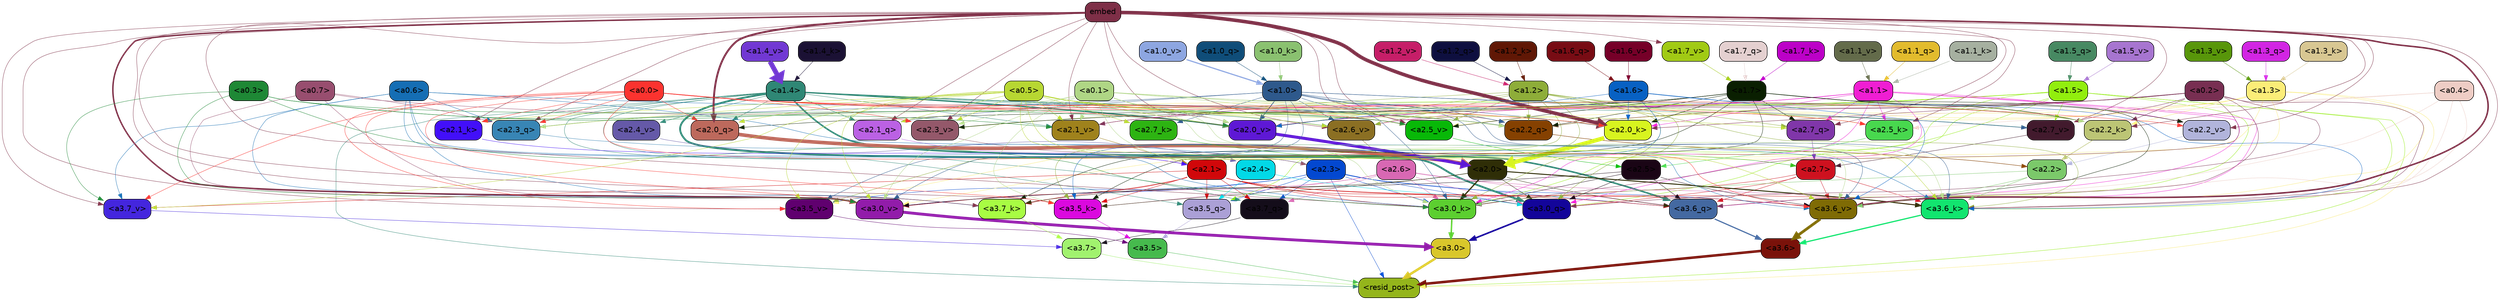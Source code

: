 strict digraph "" {
	graph [bgcolor=transparent,
		layout=dot,
		overlap=false,
		splines=true
	];
	"<a3.7>"	[color=black,
		fillcolor="#a1f26e",
		fontname=Helvetica,
		shape=box,
		style="filled, rounded"];
	"<resid_post>"	[color=black,
		fillcolor="#94b51b",
		fontname=Helvetica,
		shape=box,
		style="filled, rounded"];
	"<a3.7>" -> "<resid_post>"	[color="#a1f26e",
		penwidth=0.6239100098609924];
	"<a3.6>"	[color=black,
		fillcolor="#7a120a",
		fontname=Helvetica,
		shape=box,
		style="filled, rounded"];
	"<a3.6>" -> "<resid_post>"	[color="#7a120a",
		penwidth=4.569062113761902];
	"<a3.5>"	[color=black,
		fillcolor="#46ba4d",
		fontname=Helvetica,
		shape=box,
		style="filled, rounded"];
	"<a3.5>" -> "<resid_post>"	[color="#46ba4d",
		penwidth=0.6];
	"<a3.0>"	[color=black,
		fillcolor="#d9c72b",
		fontname=Helvetica,
		shape=box,
		style="filled, rounded"];
	"<a3.0>" -> "<resid_post>"	[color="#d9c72b",
		penwidth=4.283544182777405];
	"<a2.3>"	[color=black,
		fillcolor="#0348d0",
		fontname=Helvetica,
		shape=box,
		style="filled, rounded"];
	"<a2.3>" -> "<resid_post>"	[color="#0348d0",
		penwidth=0.6];
	"<a3.7_q>"	[color=black,
		fillcolor="#140d1a",
		fontname=Helvetica,
		shape=box,
		style="filled, rounded"];
	"<a2.3>" -> "<a3.7_q>"	[color="#0348d0",
		penwidth=0.6];
	"<a3.6_q>"	[color=black,
		fillcolor="#4469a1",
		fontname=Helvetica,
		shape=box,
		style="filled, rounded"];
	"<a2.3>" -> "<a3.6_q>"	[color="#0348d0",
		penwidth=0.6];
	"<a3.5_q>"	[color=black,
		fillcolor="#aba0d6",
		fontname=Helvetica,
		shape=box,
		style="filled, rounded"];
	"<a2.3>" -> "<a3.5_q>"	[color="#0348d0",
		penwidth=0.6];
	"<a3.0_q>"	[color=black,
		fillcolor="#13059a",
		fontname=Helvetica,
		shape=box,
		style="filled, rounded"];
	"<a2.3>" -> "<a3.0_q>"	[color="#0348d0",
		penwidth=0.6];
	"<a3.0_k>"	[color=black,
		fillcolor="#5ccf30",
		fontname=Helvetica,
		shape=box,
		style="filled, rounded"];
	"<a2.3>" -> "<a3.0_k>"	[color="#0348d0",
		penwidth=0.6];
	"<a3.6_v>"	[color=black,
		fillcolor="#7f6b05",
		fontname=Helvetica,
		shape=box,
		style="filled, rounded"];
	"<a2.3>" -> "<a3.6_v>"	[color="#0348d0",
		penwidth=0.6];
	"<a3.5_v>"	[color=black,
		fillcolor="#60006f",
		fontname=Helvetica,
		shape=box,
		style="filled, rounded"];
	"<a2.3>" -> "<a3.5_v>"	[color="#0348d0",
		penwidth=0.6];
	"<a3.0_v>"	[color=black,
		fillcolor="#921caa",
		fontname=Helvetica,
		shape=box,
		style="filled, rounded"];
	"<a2.3>" -> "<a3.0_v>"	[color="#0348d0",
		penwidth=0.6];
	"<a1.5>"	[color=black,
		fillcolor="#92ee0e",
		fontname=Helvetica,
		shape=box,
		style="filled, rounded"];
	"<a1.5>" -> "<resid_post>"	[color="#92ee0e",
		penwidth=0.6];
	"<a1.5>" -> "<a3.6_q>"	[color="#92ee0e",
		penwidth=0.6];
	"<a1.5>" -> "<a3.5_q>"	[color="#92ee0e",
		penwidth=0.6];
	"<a1.5>" -> "<a3.0_q>"	[color="#92ee0e",
		penwidth=0.6];
	"<a3.6_k>"	[color=black,
		fillcolor="#12e56f",
		fontname=Helvetica,
		shape=box,
		style="filled, rounded"];
	"<a1.5>" -> "<a3.6_k>"	[color="#92ee0e",
		penwidth=0.6];
	"<a1.5>" -> "<a3.0_k>"	[color="#92ee0e",
		penwidth=0.6];
	"<a2.2_q>"	[color=black,
		fillcolor="#854101",
		fontname=Helvetica,
		shape=box,
		style="filled, rounded"];
	"<a1.5>" -> "<a2.2_q>"	[color="#92ee0e",
		penwidth=0.6];
	"<a2.7_v>"	[color=black,
		fillcolor="#421a2d",
		fontname=Helvetica,
		shape=box,
		style="filled, rounded"];
	"<a1.5>" -> "<a2.7_v>"	[color="#92ee0e",
		penwidth=0.6];
	"<a2.6_v>"	[color=black,
		fillcolor="#8b6f23",
		fontname=Helvetica,
		shape=box,
		style="filled, rounded"];
	"<a1.5>" -> "<a2.6_v>"	[color="#92ee0e",
		penwidth=0.6];
	"<a2.1_v>"	[color=black,
		fillcolor="#9f821c",
		fontname=Helvetica,
		shape=box,
		style="filled, rounded"];
	"<a1.5>" -> "<a2.1_v>"	[color="#92ee0e",
		penwidth=0.6];
	"<a1.4>"	[color=black,
		fillcolor="#2f8775",
		fontname=Helvetica,
		shape=box,
		style="filled, rounded"];
	"<a1.4>" -> "<resid_post>"	[color="#2f8775",
		penwidth=0.6];
	"<a1.4>" -> "<a3.7_q>"	[color="#2f8775",
		penwidth=0.6];
	"<a1.4>" -> "<a3.6_q>"	[color="#2f8775",
		penwidth=2.7536282539367676];
	"<a1.4>" -> "<a3.5_q>"	[color="#2f8775",
		penwidth=0.6];
	"<a1.4>" -> "<a3.0_q>"	[color="#2f8775",
		penwidth=3.3369133472442627];
	"<a2.3_q>"	[color=black,
		fillcolor="#3885b5",
		fontname=Helvetica,
		shape=box,
		style="filled, rounded"];
	"<a1.4>" -> "<a2.3_q>"	[color="#2f8775",
		penwidth=0.6];
	"<a1.4>" -> "<a2.2_q>"	[color="#2f8775",
		penwidth=0.6];
	"<a2.1_q>"	[color=black,
		fillcolor="#bb61e4",
		fontname=Helvetica,
		shape=box,
		style="filled, rounded"];
	"<a1.4>" -> "<a2.1_q>"	[color="#2f8775",
		penwidth=0.6];
	"<a2.0_q>"	[color=black,
		fillcolor="#bd695c",
		fontname=Helvetica,
		shape=box,
		style="filled, rounded"];
	"<a1.4>" -> "<a2.0_q>"	[color="#2f8775",
		penwidth=0.6];
	"<a2.1_k>"	[color=black,
		fillcolor="#420ff9",
		fontname=Helvetica,
		shape=box,
		style="filled, rounded"];
	"<a1.4>" -> "<a2.1_k>"	[color="#2f8775",
		penwidth=0.6];
	"<a1.4>" -> "<a2.7_v>"	[color="#2f8775",
		penwidth=0.6];
	"<a1.4>" -> "<a2.6_v>"	[color="#2f8775",
		penwidth=0.6];
	"<a2.5_v>"	[color=black,
		fillcolor="#08b808",
		fontname=Helvetica,
		shape=box,
		style="filled, rounded"];
	"<a1.4>" -> "<a2.5_v>"	[color="#2f8775",
		penwidth=0.6];
	"<a2.4_v>"	[color=black,
		fillcolor="#6559a8",
		fontname=Helvetica,
		shape=box,
		style="filled, rounded"];
	"<a1.4>" -> "<a2.4_v>"	[color="#2f8775",
		penwidth=0.6];
	"<a1.4>" -> "<a2.1_v>"	[color="#2f8775",
		penwidth=0.6];
	"<a2.0_v>"	[color=black,
		fillcolor="#5e18d5",
		fontname=Helvetica,
		shape=box,
		style="filled, rounded"];
	"<a1.4>" -> "<a2.0_v>"	[color="#2f8775",
		penwidth=2.2818827629089355];
	"<a1.3>"	[color=black,
		fillcolor="#fbed78",
		fontname=Helvetica,
		shape=box,
		style="filled, rounded"];
	"<a1.3>" -> "<resid_post>"	[color="#fbed78",
		penwidth=0.6];
	"<a1.3>" -> "<a3.6_v>"	[color="#fbed78",
		penwidth=0.6];
	"<a1.3>" -> "<a3.5_v>"	[color="#fbed78",
		penwidth=0.6];
	"<a1.3>" -> "<a3.0_v>"	[color="#fbed78",
		penwidth=0.6];
	"<a1.3>" -> "<a2.2_q>"	[color="#fbed78",
		penwidth=0.6];
	"<a1.3>" -> "<a2.1_q>"	[color="#fbed78",
		penwidth=0.6];
	"<a2.2_k>"	[color=black,
		fillcolor="#bcc575",
		fontname=Helvetica,
		shape=box,
		style="filled, rounded"];
	"<a1.3>" -> "<a2.2_k>"	[color="#fbed78",
		penwidth=0.6];
	"<a1.3>" -> "<a2.5_v>"	[color="#fbed78",
		penwidth=0.6];
	"<a3.7_q>" -> "<a3.7>"	[color="#140d1a",
		penwidth=0.6];
	"<a3.6_q>" -> "<a3.6>"	[color="#4469a1",
		penwidth=2.0344843566417694];
	"<a3.5_q>" -> "<a3.5>"	[color="#aba0d6",
		penwidth=0.6];
	"<a3.0_q>" -> "<a3.0>"	[color="#13059a",
		penwidth=2.863015294075012];
	"<a3.7_k>"	[color=black,
		fillcolor="#a8fc43",
		fontname=Helvetica,
		shape=box,
		style="filled, rounded"];
	"<a3.7_k>" -> "<a3.7>"	[color="#a8fc43",
		penwidth=0.6];
	"<a3.6_k>" -> "<a3.6>"	[color="#12e56f",
		penwidth=2.1770318150520325];
	"<a3.5_k>"	[color=black,
		fillcolor="#db09df",
		fontname=Helvetica,
		shape=box,
		style="filled, rounded"];
	"<a3.5_k>" -> "<a3.5>"	[color="#db09df",
		penwidth=0.6];
	"<a3.0_k>" -> "<a3.0>"	[color="#5ccf30",
		penwidth=2.6323853135108948];
	"<a3.7_v>"	[color=black,
		fillcolor="#4426de",
		fontname=Helvetica,
		shape=box,
		style="filled, rounded"];
	"<a3.7_v>" -> "<a3.7>"	[color="#4426de",
		penwidth=0.6];
	"<a3.6_v>" -> "<a3.6>"	[color="#7f6b05",
		penwidth=4.972373723983765];
	"<a3.5_v>" -> "<a3.5>"	[color="#60006f",
		penwidth=0.6];
	"<a3.0_v>" -> "<a3.0>"	[color="#921caa",
		penwidth=5.1638524532318115];
	"<a2.6>"	[color=black,
		fillcolor="#d868b3",
		fontname=Helvetica,
		shape=box,
		style="filled, rounded"];
	"<a2.6>" -> "<a3.7_q>"	[color="#d868b3",
		penwidth=0.6];
	"<a2.6>" -> "<a3.6_q>"	[color="#d868b3",
		penwidth=0.6];
	"<a2.6>" -> "<a3.0_q>"	[color="#d868b3",
		penwidth=0.6];
	"<a2.6>" -> "<a3.7_k>"	[color="#d868b3",
		penwidth=0.6];
	"<a2.6>" -> "<a3.6_k>"	[color="#d868b3",
		penwidth=0.6];
	"<a2.6>" -> "<a3.5_k>"	[color="#d868b3",
		penwidth=0.6];
	"<a2.6>" -> "<a3.0_k>"	[color="#d868b3",
		penwidth=0.6];
	"<a2.1>"	[color=black,
		fillcolor="#d1070a",
		fontname=Helvetica,
		shape=box,
		style="filled, rounded"];
	"<a2.1>" -> "<a3.7_q>"	[color="#d1070a",
		penwidth=0.6];
	"<a2.1>" -> "<a3.6_q>"	[color="#d1070a",
		penwidth=0.6];
	"<a2.1>" -> "<a3.5_q>"	[color="#d1070a",
		penwidth=0.6];
	"<a2.1>" -> "<a3.0_q>"	[color="#d1070a",
		penwidth=0.6];
	"<a2.1>" -> "<a3.7_k>"	[color="#d1070a",
		penwidth=0.6];
	"<a2.1>" -> "<a3.6_k>"	[color="#d1070a",
		penwidth=0.6];
	"<a2.1>" -> "<a3.5_k>"	[color="#d1070a",
		penwidth=0.6];
	"<a2.1>" -> "<a3.0_k>"	[color="#d1070a",
		penwidth=0.6];
	"<a2.1>" -> "<a3.7_v>"	[color="#d1070a",
		penwidth=0.6];
	"<a2.1>" -> "<a3.6_v>"	[color="#d1070a",
		penwidth=0.6];
	"<a2.1>" -> "<a3.0_v>"	[color="#d1070a",
		penwidth=0.6];
	"<a2.7>"	[color=black,
		fillcolor="#ce111f",
		fontname=Helvetica,
		shape=box,
		style="filled, rounded"];
	"<a2.7>" -> "<a3.6_q>"	[color="#ce111f",
		penwidth=0.6];
	"<a2.7>" -> "<a3.0_q>"	[color="#ce111f",
		penwidth=0.6];
	"<a2.7>" -> "<a3.6_k>"	[color="#ce111f",
		penwidth=0.6];
	"<a2.7>" -> "<a3.0_k>"	[color="#ce111f",
		penwidth=0.6];
	"<a2.7>" -> "<a3.6_v>"	[color="#ce111f",
		penwidth=0.6];
	"<a2.5>"	[color=black,
		fillcolor="#1a0515",
		fontname=Helvetica,
		shape=box,
		style="filled, rounded"];
	"<a2.5>" -> "<a3.6_q>"	[color="#1a0515",
		penwidth=0.6];
	"<a2.5>" -> "<a3.0_q>"	[color="#1a0515",
		penwidth=0.6];
	"<a2.5>" -> "<a3.0_k>"	[color="#1a0515",
		penwidth=0.6];
	"<a2.5>" -> "<a3.6_v>"	[color="#1a0515",
		penwidth=0.6];
	"<a2.5>" -> "<a3.0_v>"	[color="#1a0515",
		penwidth=0.6];
	"<a2.0>"	[color=black,
		fillcolor="#2f2e07",
		fontname=Helvetica,
		shape=box,
		style="filled, rounded"];
	"<a2.0>" -> "<a3.6_q>"	[color="#2f2e07",
		penwidth=0.6];
	"<a2.0>" -> "<a3.0_q>"	[color="#2f2e07",
		penwidth=0.6];
	"<a2.0>" -> "<a3.7_k>"	[color="#2f2e07",
		penwidth=0.6];
	"<a2.0>" -> "<a3.6_k>"	[color="#2f2e07",
		penwidth=1.7047871947288513];
	"<a2.0>" -> "<a3.5_k>"	[color="#2f2e07",
		penwidth=0.6];
	"<a2.0>" -> "<a3.0_k>"	[color="#2f2e07",
		penwidth=2.239806979894638];
	"<a1.1>"	[color=black,
		fillcolor="#ef1ed3",
		fontname=Helvetica,
		shape=box,
		style="filled, rounded"];
	"<a1.1>" -> "<a3.6_q>"	[color="#ef1ed3",
		penwidth=0.6];
	"<a1.1>" -> "<a3.0_q>"	[color="#ef1ed3",
		penwidth=0.6];
	"<a1.1>" -> "<a3.0_k>"	[color="#ef1ed3",
		penwidth=0.6];
	"<a1.1>" -> "<a3.6_v>"	[color="#ef1ed3",
		penwidth=0.6];
	"<a2.7_q>"	[color=black,
		fillcolor="#8036a9",
		fontname=Helvetica,
		shape=box,
		style="filled, rounded"];
	"<a1.1>" -> "<a2.7_q>"	[color="#ef1ed3",
		penwidth=0.6];
	"<a2.5_k>"	[color=black,
		fillcolor="#48d84e",
		fontname=Helvetica,
		shape=box,
		style="filled, rounded"];
	"<a1.1>" -> "<a2.5_k>"	[color="#ef1ed3",
		penwidth=0.6];
	"<a2.0_k>"	[color=black,
		fillcolor="#d8f41f",
		fontname=Helvetica,
		shape=box,
		style="filled, rounded"];
	"<a1.1>" -> "<a2.0_k>"	[color="#ef1ed3",
		penwidth=0.6];
	"<a1.1>" -> "<a2.6_v>"	[color="#ef1ed3",
		penwidth=0.6];
	"<a2.2_v>"	[color=black,
		fillcolor="#b1b4db",
		fontname=Helvetica,
		shape=box,
		style="filled, rounded"];
	"<a1.1>" -> "<a2.2_v>"	[color="#ef1ed3",
		penwidth=0.6];
	"<a1.1>" -> "<a2.1_v>"	[color="#ef1ed3",
		penwidth=0.6];
	"<a1.1>" -> "<a2.0_v>"	[color="#ef1ed3",
		penwidth=0.6];
	"<a0.4>"	[color=black,
		fillcolor="#eecdc5",
		fontname=Helvetica,
		shape=box,
		style="filled, rounded"];
	"<a0.4>" -> "<a3.6_q>"	[color="#eecdc5",
		penwidth=0.6];
	"<a0.4>" -> "<a3.0_q>"	[color="#eecdc5",
		penwidth=0.6];
	"<a0.4>" -> "<a3.6_k>"	[color="#eecdc5",
		penwidth=0.6];
	"<a0.4>" -> "<a2.5_k>"	[color="#eecdc5",
		penwidth=0.6];
	"<a0.4>" -> "<a2.0_k>"	[color="#eecdc5",
		penwidth=0.6];
	"<a0.2>"	[color=black,
		fillcolor="#782f52",
		fontname=Helvetica,
		shape=box,
		style="filled, rounded"];
	"<a0.2>" -> "<a3.6_q>"	[color="#782f52",
		penwidth=0.6];
	"<a0.2>" -> "<a3.0_q>"	[color="#782f52",
		penwidth=0.6];
	"<a0.2>" -> "<a3.6_k>"	[color="#782f52",
		penwidth=0.6];
	"<a0.2>" -> "<a3.0_k>"	[color="#782f52",
		penwidth=0.6];
	"<a0.2>" -> "<a2.2_q>"	[color="#782f52",
		penwidth=0.6];
	"<a0.2>" -> "<a2.2_k>"	[color="#782f52",
		penwidth=0.6];
	"<a0.2>" -> "<a2.0_k>"	[color="#782f52",
		penwidth=0.6];
	"<a0.2>" -> "<a2.7_v>"	[color="#782f52",
		penwidth=0.6];
	"<a0.2>" -> "<a2.1_v>"	[color="#782f52",
		penwidth=0.6];
	"<a0.2>" -> "<a2.0_v>"	[color="#782f52",
		penwidth=0.6];
	"<a2.4>"	[color=black,
		fillcolor="#02d9e7",
		fontname=Helvetica,
		shape=box,
		style="filled, rounded"];
	"<a2.4>" -> "<a3.5_q>"	[color="#02d9e7",
		penwidth=0.6];
	"<a2.4>" -> "<a3.0_q>"	[color="#02d9e7",
		penwidth=0.6];
	"<a1.2>"	[color=black,
		fillcolor="#8ead39",
		fontname=Helvetica,
		shape=box,
		style="filled, rounded"];
	"<a1.2>" -> "<a3.0_q>"	[color="#8ead39",
		penwidth=0.6];
	"<a1.2>" -> "<a3.6_k>"	[color="#8ead39",
		penwidth=0.6];
	"<a1.2>" -> "<a3.5_k>"	[color="#8ead39",
		penwidth=0.6];
	"<a1.2>" -> "<a3.0_k>"	[color="#8ead39",
		penwidth=0.6];
	"<a1.2>" -> "<a3.5_v>"	[color="#8ead39",
		penwidth=0.6];
	"<a1.2>" -> "<a2.7_q>"	[color="#8ead39",
		penwidth=0.6];
	"<a1.2>" -> "<a2.2_q>"	[color="#8ead39",
		penwidth=0.6];
	"<a1.2>" -> "<a2.2_k>"	[color="#8ead39",
		penwidth=0.6];
	"<a1.2>" -> "<a2.6_v>"	[color="#8ead39",
		penwidth=0.6];
	"<a1.2>" -> "<a2.5_v>"	[color="#8ead39",
		penwidth=0.6];
	"<a2.3_v>"	[color=black,
		fillcolor="#94586a",
		fontname=Helvetica,
		shape=box,
		style="filled, rounded"];
	"<a1.2>" -> "<a2.3_v>"	[color="#8ead39",
		penwidth=0.6];
	"<a1.2>" -> "<a2.0_v>"	[color="#8ead39",
		penwidth=0.6];
	"<a1.7>"	[color=black,
		fillcolor="#0a1f01",
		fontname=Helvetica,
		shape=box,
		style="filled, rounded"];
	"<a1.7>" -> "<a3.7_k>"	[color="#0a1f01",
		penwidth=0.6];
	"<a1.7>" -> "<a3.5_k>"	[color="#0a1f01",
		penwidth=0.6];
	"<a1.7>" -> "<a3.6_v>"	[color="#0a1f01",
		penwidth=0.6];
	"<a1.7>" -> "<a2.7_q>"	[color="#0a1f01",
		penwidth=0.6];
	"<a1.7>" -> "<a2.2_q>"	[color="#0a1f01",
		penwidth=0.6];
	"<a1.7>" -> "<a2.0_q>"	[color="#0a1f01",
		penwidth=0.6];
	"<a1.7>" -> "<a2.2_k>"	[color="#0a1f01",
		penwidth=0.6];
	"<a1.7>" -> "<a2.0_k>"	[color="#0a1f01",
		penwidth=0.6];
	"<a1.7>" -> "<a2.5_v>"	[color="#0a1f01",
		penwidth=0.6];
	"<a1.7>" -> "<a2.3_v>"	[color="#0a1f01",
		penwidth=0.6];
	"<a1.7>" -> "<a2.2_v>"	[color="#0a1f01",
		penwidth=0.6];
	"<a0.7>"	[color=black,
		fillcolor="#984e6f",
		fontname=Helvetica,
		shape=box,
		style="filled, rounded"];
	"<a0.7>" -> "<a3.7_k>"	[color="#984e6f",
		penwidth=0.6];
	"<a0.7>" -> "<a3.0_v>"	[color="#984e6f",
		penwidth=0.6];
	"<a0.7>" -> "<a2.3_q>"	[color="#984e6f",
		penwidth=0.6];
	"<a0.7>" -> "<a2.2_q>"	[color="#984e6f",
		penwidth=0.6];
	"<a0.6>"	[color=black,
		fillcolor="#156eb4",
		fontname=Helvetica,
		shape=box,
		style="filled, rounded"];
	"<a0.6>" -> "<a3.7_k>"	[color="#156eb4",
		penwidth=0.6];
	"<a0.6>" -> "<a3.6_k>"	[color="#156eb4",
		penwidth=0.6];
	"<a0.6>" -> "<a3.0_k>"	[color="#156eb4",
		penwidth=0.6];
	"<a0.6>" -> "<a3.7_v>"	[color="#156eb4",
		penwidth=0.6];
	"<a0.6>" -> "<a3.6_v>"	[color="#156eb4",
		penwidth=0.6];
	"<a0.6>" -> "<a3.0_v>"	[color="#156eb4",
		penwidth=0.6];
	"<a0.6>" -> "<a2.3_q>"	[color="#156eb4",
		penwidth=0.6];
	"<a0.6>" -> "<a2.2_q>"	[color="#156eb4",
		penwidth=0.6];
	embed	[color=black,
		fillcolor="#7e2f47",
		fontname=Helvetica,
		shape=box,
		style="filled, rounded"];
	embed -> "<a3.7_k>"	[color="#7e2f47",
		penwidth=0.6];
	embed -> "<a3.6_k>"	[color="#7e2f47",
		penwidth=0.6];
	embed -> "<a3.5_k>"	[color="#7e2f47",
		penwidth=0.6];
	embed -> "<a3.0_k>"	[color="#7e2f47",
		penwidth=0.6];
	embed -> "<a3.7_v>"	[color="#7e2f47",
		penwidth=0.6];
	embed -> "<a3.6_v>"	[color="#7e2f47",
		penwidth=2.7369276881217957];
	embed -> "<a3.5_v>"	[color="#7e2f47",
		penwidth=0.6];
	embed -> "<a3.0_v>"	[color="#7e2f47",
		penwidth=2.5778204202651978];
	embed -> "<a2.7_q>"	[color="#7e2f47",
		penwidth=0.6];
	embed -> "<a2.3_q>"	[color="#7e2f47",
		penwidth=0.6];
	embed -> "<a2.2_q>"	[color="#7e2f47",
		penwidth=0.6];
	embed -> "<a2.1_q>"	[color="#7e2f47",
		penwidth=0.6];
	embed -> "<a2.0_q>"	[color="#7e2f47",
		penwidth=3.459219217300415];
	embed -> "<a2.5_k>"	[color="#7e2f47",
		penwidth=0.6];
	embed -> "<a2.2_k>"	[color="#7e2f47",
		penwidth=0.6363201141357422];
	embed -> "<a2.1_k>"	[color="#7e2f47",
		penwidth=0.6];
	embed -> "<a2.0_k>"	[color="#7e2f47",
		penwidth=6.407642982900143];
	embed -> "<a2.7_v>"	[color="#7e2f47",
		penwidth=0.6];
	embed -> "<a2.6_v>"	[color="#7e2f47",
		penwidth=0.6];
	embed -> "<a2.5_v>"	[color="#7e2f47",
		penwidth=0.6];
	embed -> "<a2.3_v>"	[color="#7e2f47",
		penwidth=0.6];
	embed -> "<a2.2_v>"	[color="#7e2f47",
		penwidth=0.6175012588500977];
	embed -> "<a2.1_v>"	[color="#7e2f47",
		penwidth=0.6];
	embed -> "<a2.0_v>"	[color="#7e2f47",
		penwidth=0.6];
	"<a1.7_v>"	[color=black,
		fillcolor="#a1ca14",
		fontname=Helvetica,
		shape=box,
		style="filled, rounded"];
	embed -> "<a1.7_v>"	[color="#7e2f47",
		penwidth=0.6];
	"<a2.2>"	[color=black,
		fillcolor="#7bc96a",
		fontname=Helvetica,
		shape=box,
		style="filled, rounded"];
	"<a2.2>" -> "<a3.6_k>"	[color="#7bc96a",
		penwidth=0.6];
	"<a2.2>" -> "<a3.0_k>"	[color="#7bc96a",
		penwidth=0.6];
	"<a2.2>" -> "<a3.6_v>"	[color="#7bc96a",
		penwidth=0.6];
	"<a1.6>"	[color=black,
		fillcolor="#0861c3",
		fontname=Helvetica,
		shape=box,
		style="filled, rounded"];
	"<a1.6>" -> "<a3.6_k>"	[color="#0861c3",
		penwidth=0.6];
	"<a1.6>" -> "<a3.5_k>"	[color="#0861c3",
		penwidth=0.6];
	"<a1.6>" -> "<a3.6_v>"	[color="#0861c3",
		penwidth=0.6];
	"<a1.6>" -> "<a2.0_k>"	[color="#0861c3",
		penwidth=0.6];
	"<a1.6>" -> "<a2.0_v>"	[color="#0861c3",
		penwidth=0.6];
	"<a1.0>"	[color=black,
		fillcolor="#2e598c",
		fontname=Helvetica,
		shape=box,
		style="filled, rounded"];
	"<a1.0>" -> "<a3.6_k>"	[color="#2e598c",
		penwidth=0.6];
	"<a1.0>" -> "<a3.0_k>"	[color="#2e598c",
		penwidth=0.6];
	"<a1.0>" -> "<a3.6_v>"	[color="#2e598c",
		penwidth=0.6];
	"<a1.0>" -> "<a3.5_v>"	[color="#2e598c",
		penwidth=0.6];
	"<a1.0>" -> "<a3.0_v>"	[color="#2e598c",
		penwidth=0.6];
	"<a1.0>" -> "<a2.3_q>"	[color="#2e598c",
		penwidth=0.6];
	"<a1.0>" -> "<a2.2_q>"	[color="#2e598c",
		penwidth=0.6];
	"<a1.0>" -> "<a2.1_q>"	[color="#2e598c",
		penwidth=0.6];
	"<a2.7_k>"	[color=black,
		fillcolor="#2db412",
		fontname=Helvetica,
		shape=box,
		style="filled, rounded"];
	"<a1.0>" -> "<a2.7_k>"	[color="#2e598c",
		penwidth=0.6];
	"<a1.0>" -> "<a2.2_k>"	[color="#2e598c",
		penwidth=0.6];
	"<a1.0>" -> "<a2.0_k>"	[color="#2e598c",
		penwidth=0.6];
	"<a1.0>" -> "<a2.7_v>"	[color="#2e598c",
		penwidth=0.6];
	"<a1.0>" -> "<a2.6_v>"	[color="#2e598c",
		penwidth=0.6];
	"<a1.0>" -> "<a2.0_v>"	[color="#2e598c",
		penwidth=1.2978954315185547];
	"<a0.5>"	[color=black,
		fillcolor="#b7d732",
		fontname=Helvetica,
		shape=box,
		style="filled, rounded"];
	"<a0.5>" -> "<a3.6_k>"	[color="#b7d732",
		penwidth=0.6];
	"<a0.5>" -> "<a3.7_v>"	[color="#b7d732",
		penwidth=0.6];
	"<a0.5>" -> "<a3.6_v>"	[color="#b7d732",
		penwidth=0.6];
	"<a0.5>" -> "<a3.5_v>"	[color="#b7d732",
		penwidth=0.6];
	"<a0.5>" -> "<a3.0_v>"	[color="#b7d732",
		penwidth=0.6];
	"<a0.5>" -> "<a2.7_q>"	[color="#b7d732",
		penwidth=0.6];
	"<a0.5>" -> "<a2.3_q>"	[color="#b7d732",
		penwidth=0.6];
	"<a0.5>" -> "<a2.2_q>"	[color="#b7d732",
		penwidth=0.6];
	"<a0.5>" -> "<a2.1_q>"	[color="#b7d732",
		penwidth=0.6];
	"<a0.5>" -> "<a2.0_q>"	[color="#b7d732",
		penwidth=0.6];
	"<a0.5>" -> "<a2.7_k>"	[color="#b7d732",
		penwidth=0.6];
	"<a0.5>" -> "<a2.5_k>"	[color="#b7d732",
		penwidth=0.6];
	"<a0.5>" -> "<a2.2_k>"	[color="#b7d732",
		penwidth=0.6];
	"<a0.5>" -> "<a2.1_k>"	[color="#b7d732",
		penwidth=0.6];
	"<a0.5>" -> "<a2.0_k>"	[color="#b7d732",
		penwidth=0.7721366882324219];
	"<a0.5>" -> "<a2.6_v>"	[color="#b7d732",
		penwidth=0.6];
	"<a0.5>" -> "<a2.3_v>"	[color="#b7d732",
		penwidth=0.6];
	"<a0.5>" -> "<a2.1_v>"	[color="#b7d732",
		penwidth=0.6];
	"<a0.5>" -> "<a2.0_v>"	[color="#b7d732",
		penwidth=0.6];
	"<a0.1>"	[color=black,
		fillcolor="#afd685",
		fontname=Helvetica,
		shape=box,
		style="filled, rounded"];
	"<a0.1>" -> "<a3.6_k>"	[color="#afd685",
		penwidth=0.6];
	"<a0.1>" -> "<a3.5_k>"	[color="#afd685",
		penwidth=0.6];
	"<a0.1>" -> "<a3.0_k>"	[color="#afd685",
		penwidth=0.6];
	"<a0.1>" -> "<a3.6_v>"	[color="#afd685",
		penwidth=0.6];
	"<a0.1>" -> "<a3.0_v>"	[color="#afd685",
		penwidth=0.6];
	"<a0.1>" -> "<a2.3_q>"	[color="#afd685",
		penwidth=0.6];
	"<a0.1>" -> "<a2.2_q>"	[color="#afd685",
		penwidth=0.6];
	"<a0.1>" -> "<a2.2_k>"	[color="#afd685",
		penwidth=0.6];
	"<a0.1>" -> "<a2.0_k>"	[color="#afd685",
		penwidth=0.6];
	"<a0.1>" -> "<a2.5_v>"	[color="#afd685",
		penwidth=0.6];
	"<a0.1>" -> "<a2.3_v>"	[color="#afd685",
		penwidth=0.6];
	"<a0.1>" -> "<a2.1_v>"	[color="#afd685",
		penwidth=0.6];
	"<a0.1>" -> "<a2.0_v>"	[color="#afd685",
		penwidth=0.6];
	"<a0.0>"	[color=black,
		fillcolor="#fb332f",
		fontname=Helvetica,
		shape=box,
		style="filled, rounded"];
	"<a0.0>" -> "<a3.5_k>"	[color="#fb332f",
		penwidth=0.6];
	"<a0.0>" -> "<a3.7_v>"	[color="#fb332f",
		penwidth=0.6];
	"<a0.0>" -> "<a3.6_v>"	[color="#fb332f",
		penwidth=0.6];
	"<a0.0>" -> "<a3.5_v>"	[color="#fb332f",
		penwidth=0.6];
	"<a0.0>" -> "<a3.0_v>"	[color="#fb332f",
		penwidth=0.6];
	"<a0.0>" -> "<a2.3_q>"	[color="#fb332f",
		penwidth=0.6];
	"<a0.0>" -> "<a2.0_q>"	[color="#fb332f",
		penwidth=0.6];
	"<a0.0>" -> "<a2.5_k>"	[color="#fb332f",
		penwidth=0.6];
	"<a0.0>" -> "<a2.1_k>"	[color="#fb332f",
		penwidth=0.6];
	"<a0.0>" -> "<a2.0_k>"	[color="#fb332f",
		penwidth=0.6];
	"<a0.0>" -> "<a2.5_v>"	[color="#fb332f",
		penwidth=0.6];
	"<a0.0>" -> "<a2.3_v>"	[color="#fb332f",
		penwidth=0.6];
	"<a0.0>" -> "<a2.2_v>"	[color="#fb332f",
		penwidth=0.6];
	"<a0.0>" -> "<a2.0_v>"	[color="#fb332f",
		penwidth=0.6];
	"<a0.3>"	[color=black,
		fillcolor="#1e8835",
		fontname=Helvetica,
		shape=box,
		style="filled, rounded"];
	"<a0.3>" -> "<a3.0_k>"	[color="#1e8835",
		penwidth=0.6];
	"<a0.3>" -> "<a3.7_v>"	[color="#1e8835",
		penwidth=0.6];
	"<a0.3>" -> "<a3.0_v>"	[color="#1e8835",
		penwidth=0.6];
	"<a0.3>" -> "<a2.5_v>"	[color="#1e8835",
		penwidth=0.6];
	"<a0.3>" -> "<a2.1_v>"	[color="#1e8835",
		penwidth=0.6];
	"<a0.3>" -> "<a2.0_v>"	[color="#1e8835",
		penwidth=0.6];
	"<a2.7_q>" -> "<a2.7>"	[color="#8036a9",
		penwidth=0.6];
	"<a2.3_q>" -> "<a2.3>"	[color="#3885b5",
		penwidth=0.6];
	"<a2.2_q>" -> "<a2.2>"	[color="#854101",
		penwidth=0.7441773414611816];
	"<a2.1_q>" -> "<a2.1>"	[color="#bb61e4",
		penwidth=0.6];
	"<a2.0_q>" -> "<a2.0>"	[color="#bd695c",
		penwidth=6.422367453575134];
	"<a2.7_k>" -> "<a2.7>"	[color="#2db412",
		penwidth=0.6];
	"<a2.5_k>" -> "<a2.5>"	[color="#48d84e",
		penwidth=0.6];
	"<a2.2_k>" -> "<a2.2>"	[color="#bcc575",
		penwidth=0.8810110092163086];
	"<a2.1_k>" -> "<a2.1>"	[color="#420ff9",
		penwidth=0.6];
	"<a2.0_k>" -> "<a2.0>"	[color="#d8f41f",
		penwidth=7.398894429206848];
	"<a2.7_v>" -> "<a2.7>"	[color="#421a2d",
		penwidth=0.6];
	"<a2.6_v>" -> "<a2.6>"	[color="#8b6f23",
		penwidth=0.6];
	"<a2.5_v>" -> "<a2.5>"	[color="#08b808",
		penwidth=0.6];
	"<a2.4_v>" -> "<a2.4>"	[color="#6559a8",
		penwidth=0.6];
	"<a2.3_v>" -> "<a2.3>"	[color="#94586a",
		penwidth=0.6];
	"<a2.2_v>" -> "<a2.2>"	[color="#b1b4db",
		penwidth=0.6];
	"<a2.1_v>" -> "<a2.1>"	[color="#9f821c",
		penwidth=0.6];
	"<a2.0_v>" -> "<a2.0>"	[color="#5e18d5",
		penwidth=5.395828627049923];
	"<a1.7_q>"	[color=black,
		fillcolor="#e4d0d0",
		fontname=Helvetica,
		shape=box,
		style="filled, rounded"];
	"<a1.7_q>" -> "<a1.7>"	[color="#e4d0d0",
		penwidth=0.6];
	"<a1.6_q>"	[color=black,
		fillcolor="#780c14",
		fontname=Helvetica,
		shape=box,
		style="filled, rounded"];
	"<a1.6_q>" -> "<a1.6>"	[color="#780c14",
		penwidth=0.6];
	"<a1.5_q>"	[color=black,
		fillcolor="#478962",
		fontname=Helvetica,
		shape=box,
		style="filled, rounded"];
	"<a1.5_q>" -> "<a1.5>"	[color="#478962",
		penwidth=0.6];
	"<a1.3_q>"	[color=black,
		fillcolor="#d225e3",
		fontname=Helvetica,
		shape=box,
		style="filled, rounded"];
	"<a1.3_q>" -> "<a1.3>"	[color="#d225e3",
		penwidth=0.6];
	"<a1.2_q>"	[color=black,
		fillcolor="#0e0f3f",
		fontname=Helvetica,
		shape=box,
		style="filled, rounded"];
	"<a1.2_q>" -> "<a1.2>"	[color="#0e0f3f",
		penwidth=0.6];
	"<a1.1_q>"	[color=black,
		fillcolor="#e2bb2d",
		fontname=Helvetica,
		shape=box,
		style="filled, rounded"];
	"<a1.1_q>" -> "<a1.1>"	[color="#e2bb2d",
		penwidth=0.6];
	"<a1.0_q>"	[color=black,
		fillcolor="#0f4d79",
		fontname=Helvetica,
		shape=box,
		style="filled, rounded"];
	"<a1.0_q>" -> "<a1.0>"	[color="#0f4d79",
		penwidth=0.6];
	"<a1.7_k>"	[color=black,
		fillcolor="#bc01c7",
		fontname=Helvetica,
		shape=box,
		style="filled, rounded"];
	"<a1.7_k>" -> "<a1.7>"	[color="#bc01c7",
		penwidth=0.6];
	"<a1.4_k>"	[color=black,
		fillcolor="#1b1134",
		fontname=Helvetica,
		shape=box,
		style="filled, rounded"];
	"<a1.4_k>" -> "<a1.4>"	[color="#1b1134",
		penwidth=0.6];
	"<a1.3_k>"	[color=black,
		fillcolor="#d8c792",
		fontname=Helvetica,
		shape=box,
		style="filled, rounded"];
	"<a1.3_k>" -> "<a1.3>"	[color="#d8c792",
		penwidth=0.6];
	"<a1.2_k>"	[color=black,
		fillcolor="#601705",
		fontname=Helvetica,
		shape=box,
		style="filled, rounded"];
	"<a1.2_k>" -> "<a1.2>"	[color="#601705",
		penwidth=0.6];
	"<a1.1_k>"	[color=black,
		fillcolor="#a6b0a0",
		fontname=Helvetica,
		shape=box,
		style="filled, rounded"];
	"<a1.1_k>" -> "<a1.1>"	[color="#a6b0a0",
		penwidth=0.6];
	"<a1.0_k>"	[color=black,
		fillcolor="#8ac170",
		fontname=Helvetica,
		shape=box,
		style="filled, rounded"];
	"<a1.0_k>" -> "<a1.0>"	[color="#8ac170",
		penwidth=0.6];
	"<a1.7_v>" -> "<a1.7>"	[color="#a1ca14",
		penwidth=0.6];
	"<a1.6_v>"	[color=black,
		fillcolor="#760028",
		fontname=Helvetica,
		shape=box,
		style="filled, rounded"];
	"<a1.6_v>" -> "<a1.6>"	[color="#760028",
		penwidth=0.6];
	"<a1.5_v>"	[color=black,
		fillcolor="#a775d0",
		fontname=Helvetica,
		shape=box,
		style="filled, rounded"];
	"<a1.5_v>" -> "<a1.5>"	[color="#a775d0",
		penwidth=0.6];
	"<a1.4_v>"	[color=black,
		fillcolor="#7138d3",
		fontname=Helvetica,
		shape=box,
		style="filled, rounded"];
	"<a1.4_v>" -> "<a1.4>"	[color="#7138d3",
		penwidth=8.774570226669312];
	"<a1.3_v>"	[color=black,
		fillcolor="#58960a",
		fontname=Helvetica,
		shape=box,
		style="filled, rounded"];
	"<a1.3_v>" -> "<a1.3>"	[color="#58960a",
		penwidth=0.6];
	"<a1.2_v>"	[color=black,
		fillcolor="#c61e68",
		fontname=Helvetica,
		shape=box,
		style="filled, rounded"];
	"<a1.2_v>" -> "<a1.2>"	[color="#c61e68",
		penwidth=0.6];
	"<a1.1_v>"	[color=black,
		fillcolor="#636b4a",
		fontname=Helvetica,
		shape=box,
		style="filled, rounded"];
	"<a1.1_v>" -> "<a1.1>"	[color="#636b4a",
		penwidth=0.6];
	"<a1.0_v>"	[color=black,
		fillcolor="#8da6e1",
		fontname=Helvetica,
		shape=box,
		style="filled, rounded"];
	"<a1.0_v>" -> "<a1.0>"	[color="#8da6e1",
		penwidth=2.0497570037841797];
}
